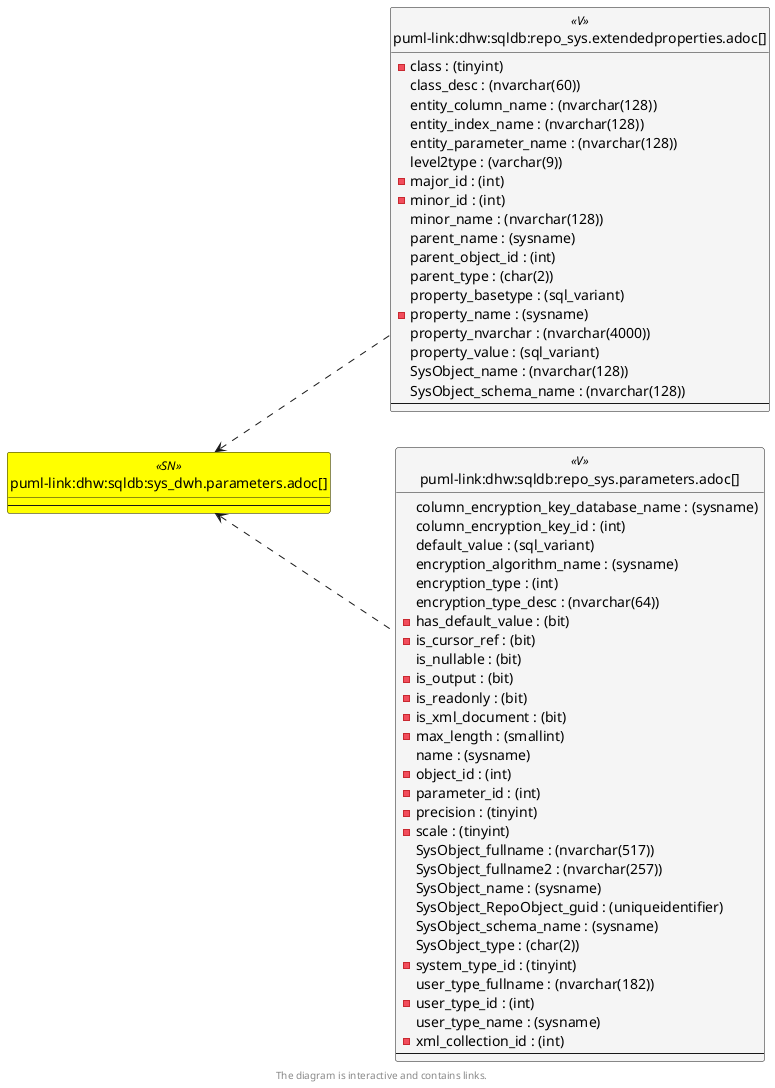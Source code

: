 @startuml
left to right direction
'top to bottom direction
hide circle
'avoide "." issues:
set namespaceSeparator none


skinparam class {
  BackgroundColor White
  BackgroundColor<<FN>> Yellow
  BackgroundColor<<FS>> Yellow
  BackgroundColor<<FT>> LightGray
  BackgroundColor<<IF>> Yellow
  BackgroundColor<<IS>> Yellow
  BackgroundColor<<P>> Aqua
  BackgroundColor<<PC>> Aqua
  BackgroundColor<<SN>> Yellow
  BackgroundColor<<SO>> SlateBlue
  BackgroundColor<<TF>> LightGray
  BackgroundColor<<TR>> Tomato
  BackgroundColor<<U>> White
  BackgroundColor<<V>> WhiteSmoke
  BackgroundColor<<X>> Aqua
  BackgroundColor<<external>> AliceBlue
}


entity "puml-link:dhw:sqldb:repo_sys.extendedproperties.adoc[]" as repo_sys.ExtendedProperties << V >> {
  - class : (tinyint)
  class_desc : (nvarchar(60))
  entity_column_name : (nvarchar(128))
  entity_index_name : (nvarchar(128))
  entity_parameter_name : (nvarchar(128))
  level2type : (varchar(9))
  - major_id : (int)
  - minor_id : (int)
  minor_name : (nvarchar(128))
  parent_name : (sysname)
  parent_object_id : (int)
  parent_type : (char(2))
  property_basetype : (sql_variant)
  - property_name : (sysname)
  property_nvarchar : (nvarchar(4000))
  property_value : (sql_variant)
  SysObject_name : (nvarchar(128))
  SysObject_schema_name : (nvarchar(128))
  --
}

entity "puml-link:dhw:sqldb:repo_sys.parameters.adoc[]" as repo_sys.parameters << V >> {
  column_encryption_key_database_name : (sysname)
  column_encryption_key_id : (int)
  default_value : (sql_variant)
  encryption_algorithm_name : (sysname)
  encryption_type : (int)
  encryption_type_desc : (nvarchar(64))
  - has_default_value : (bit)
  - is_cursor_ref : (bit)
  is_nullable : (bit)
  - is_output : (bit)
  - is_readonly : (bit)
  - is_xml_document : (bit)
  - max_length : (smallint)
  name : (sysname)
  - object_id : (int)
  - parameter_id : (int)
  - precision : (tinyint)
  - scale : (tinyint)
  SysObject_fullname : (nvarchar(517))
  SysObject_fullname2 : (nvarchar(257))
  SysObject_name : (sysname)
  SysObject_RepoObject_guid : (uniqueidentifier)
  SysObject_schema_name : (sysname)
  SysObject_type : (char(2))
  - system_type_id : (tinyint)
  user_type_fullname : (nvarchar(182))
  - user_type_id : (int)
  user_type_name : (sysname)
  - xml_collection_id : (int)
  --
}

entity "puml-link:dhw:sqldb:sys_dwh.parameters.adoc[]" as sys_dwh.parameters << SN >> {
  --
}

sys_dwh.parameters <.. repo_sys.ExtendedProperties
sys_dwh.parameters <.. repo_sys.parameters
footer The diagram is interactive and contains links.
@enduml

